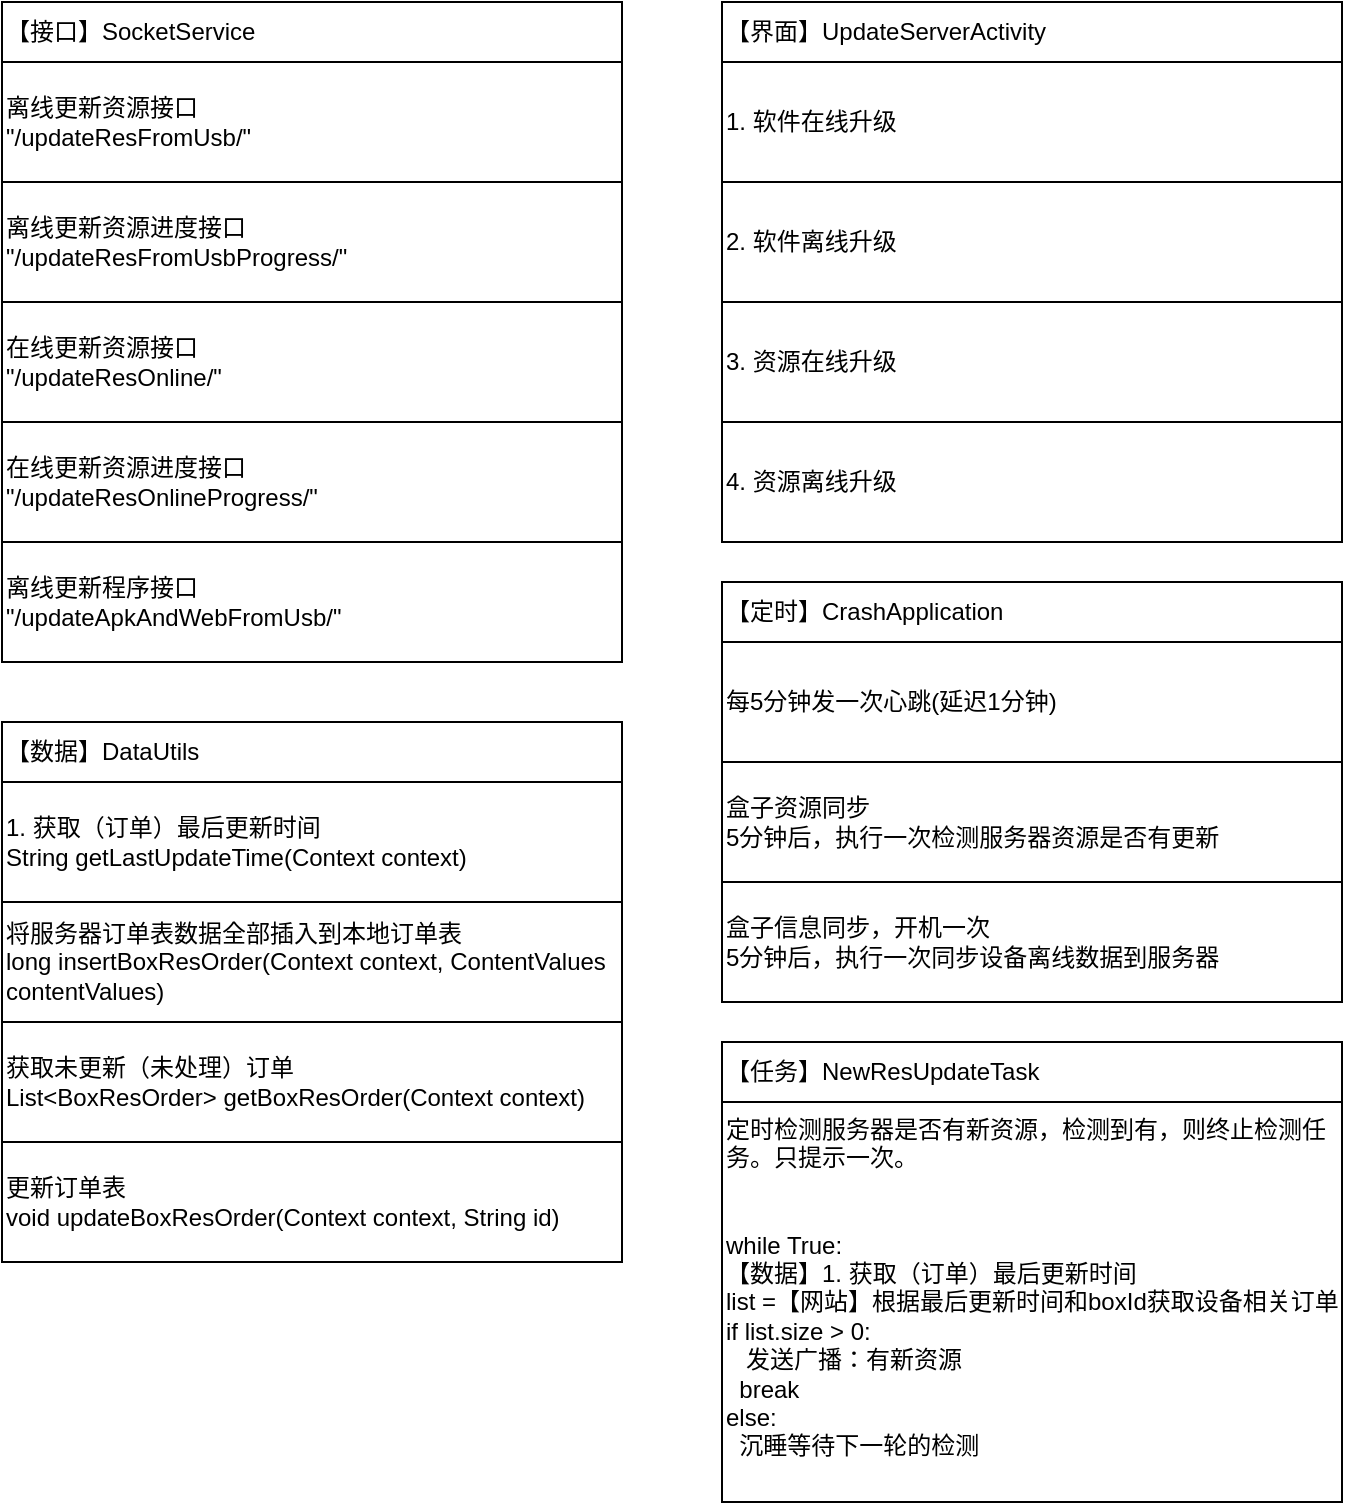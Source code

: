 <mxfile version="16.6.2" type="github">
  <diagram id="l3UoU12UBDZ79Bp-kKOp" name="Page-1">
    <mxGraphModel dx="1422" dy="762" grid="1" gridSize="10" guides="1" tooltips="1" connect="1" arrows="1" fold="1" page="1" pageScale="1" pageWidth="827" pageHeight="1169" math="0" shadow="0">
      <root>
        <mxCell id="0" />
        <mxCell id="1" parent="0" />
        <mxCell id="DFO-0ac6-ra-kcL9trr5-8" value="" style="group" vertex="1" connectable="0" parent="1">
          <mxGeometry x="20" y="10" width="310" height="330" as="geometry" />
        </mxCell>
        <mxCell id="DFO-0ac6-ra-kcL9trr5-2" value="【接口】SocketService" style="rounded=0;whiteSpace=wrap;html=1;align=left;" vertex="1" parent="DFO-0ac6-ra-kcL9trr5-8">
          <mxGeometry width="310" height="30" as="geometry" />
        </mxCell>
        <mxCell id="DFO-0ac6-ra-kcL9trr5-3" value="离线更新资源接口&lt;br&gt;&quot;/updateResFromUsb/&quot;" style="rounded=0;whiteSpace=wrap;html=1;align=left;" vertex="1" parent="DFO-0ac6-ra-kcL9trr5-8">
          <mxGeometry y="30" width="310" height="60" as="geometry" />
        </mxCell>
        <mxCell id="DFO-0ac6-ra-kcL9trr5-4" value="离线更新资源进度接口&lt;br&gt;&quot;/updateResFromUsbProgress/&quot;" style="rounded=0;whiteSpace=wrap;html=1;align=left;" vertex="1" parent="DFO-0ac6-ra-kcL9trr5-8">
          <mxGeometry y="90" width="310" height="60" as="geometry" />
        </mxCell>
        <mxCell id="DFO-0ac6-ra-kcL9trr5-5" value="在线更新资源接口&lt;br&gt;&quot;/updateResOnline/&quot;" style="rounded=0;whiteSpace=wrap;html=1;align=left;" vertex="1" parent="DFO-0ac6-ra-kcL9trr5-8">
          <mxGeometry y="150" width="310" height="60" as="geometry" />
        </mxCell>
        <mxCell id="DFO-0ac6-ra-kcL9trr5-6" value="在线更新资源进度接口&lt;br&gt;&quot;/updateResOnlineProgress/&quot;" style="rounded=0;whiteSpace=wrap;html=1;align=left;" vertex="1" parent="DFO-0ac6-ra-kcL9trr5-8">
          <mxGeometry y="210" width="310" height="60" as="geometry" />
        </mxCell>
        <mxCell id="DFO-0ac6-ra-kcL9trr5-7" value="离线更新程序接口&lt;br&gt;&quot;/updateApkAndWebFromUsb/&quot;" style="rounded=0;whiteSpace=wrap;html=1;align=left;" vertex="1" parent="DFO-0ac6-ra-kcL9trr5-8">
          <mxGeometry y="270" width="310" height="60" as="geometry" />
        </mxCell>
        <mxCell id="DFO-0ac6-ra-kcL9trr5-16" value="" style="group" vertex="1" connectable="0" parent="1">
          <mxGeometry x="20" y="370" width="310" height="270" as="geometry" />
        </mxCell>
        <mxCell id="DFO-0ac6-ra-kcL9trr5-9" value="【数据】DataUtils" style="rounded=0;whiteSpace=wrap;html=1;align=left;" vertex="1" parent="DFO-0ac6-ra-kcL9trr5-16">
          <mxGeometry width="310" height="30" as="geometry" />
        </mxCell>
        <mxCell id="DFO-0ac6-ra-kcL9trr5-10" value="1. 获取（订单）最后更新时间&lt;br&gt;String getLastUpdateTime(Context context)" style="rounded=0;whiteSpace=wrap;html=1;align=left;" vertex="1" parent="DFO-0ac6-ra-kcL9trr5-16">
          <mxGeometry y="30" width="310" height="60" as="geometry" />
        </mxCell>
        <mxCell id="DFO-0ac6-ra-kcL9trr5-11" value="将服务器订单表数据全部插入到本地订单表&lt;br&gt;long insertBoxResOrder(Context context, ContentValues contentValues)" style="rounded=0;whiteSpace=wrap;html=1;align=left;" vertex="1" parent="DFO-0ac6-ra-kcL9trr5-16">
          <mxGeometry y="90" width="310" height="60" as="geometry" />
        </mxCell>
        <mxCell id="DFO-0ac6-ra-kcL9trr5-12" value="获取未更新（未处理）订单&lt;br&gt;List&amp;lt;BoxResOrder&amp;gt; getBoxResOrder(Context context)" style="rounded=0;whiteSpace=wrap;html=1;align=left;" vertex="1" parent="DFO-0ac6-ra-kcL9trr5-16">
          <mxGeometry y="150" width="310" height="60" as="geometry" />
        </mxCell>
        <mxCell id="DFO-0ac6-ra-kcL9trr5-13" value="更新订单表&lt;br&gt;void updateBoxResOrder(Context context, String id)" style="rounded=0;whiteSpace=wrap;html=1;align=left;" vertex="1" parent="DFO-0ac6-ra-kcL9trr5-16">
          <mxGeometry y="210" width="310" height="60" as="geometry" />
        </mxCell>
        <mxCell id="DFO-0ac6-ra-kcL9trr5-20" value="" style="group" vertex="1" connectable="0" parent="1">
          <mxGeometry x="380" y="10" width="310" height="270" as="geometry" />
        </mxCell>
        <mxCell id="DFO-0ac6-ra-kcL9trr5-14" value="【界面】UpdateServerActivity" style="rounded=0;whiteSpace=wrap;html=1;align=left;" vertex="1" parent="DFO-0ac6-ra-kcL9trr5-20">
          <mxGeometry width="310" height="30" as="geometry" />
        </mxCell>
        <mxCell id="DFO-0ac6-ra-kcL9trr5-15" value="1. 软件在线升级" style="rounded=0;whiteSpace=wrap;html=1;align=left;" vertex="1" parent="DFO-0ac6-ra-kcL9trr5-20">
          <mxGeometry y="30" width="310" height="60" as="geometry" />
        </mxCell>
        <mxCell id="DFO-0ac6-ra-kcL9trr5-17" value="2. 软件离线升级" style="rounded=0;whiteSpace=wrap;html=1;align=left;" vertex="1" parent="DFO-0ac6-ra-kcL9trr5-20">
          <mxGeometry y="90" width="310" height="60" as="geometry" />
        </mxCell>
        <mxCell id="DFO-0ac6-ra-kcL9trr5-18" value="3. 资源在线升级" style="rounded=0;whiteSpace=wrap;html=1;align=left;" vertex="1" parent="DFO-0ac6-ra-kcL9trr5-20">
          <mxGeometry y="150" width="310" height="60" as="geometry" />
        </mxCell>
        <mxCell id="DFO-0ac6-ra-kcL9trr5-19" value="4. 资源离线升级" style="rounded=0;whiteSpace=wrap;html=1;align=left;" vertex="1" parent="DFO-0ac6-ra-kcL9trr5-20">
          <mxGeometry y="210" width="310" height="60" as="geometry" />
        </mxCell>
        <mxCell id="DFO-0ac6-ra-kcL9trr5-31" value="" style="group" vertex="1" connectable="0" parent="1">
          <mxGeometry x="380" y="300" width="310" height="210" as="geometry" />
        </mxCell>
        <mxCell id="DFO-0ac6-ra-kcL9trr5-21" value="【定时】CrashApplication&lt;span style=&quot;font-size: 0px ; font-family: monospace ; color: rgba(0 , 0 , 0 , 0)&quot;&gt;xGraphModel%3E%3Croot%3E%3CmxCell%20id%3D%220%22%2F%3E%3CmxCell%20id%3D%221%22%20parent%3D%220%22%2F%3E%3CmxCell%20id%3D%222%22%20value%3D%22%E3%80%90%E7%95%8C%E9%9D%A2%E3%80%91UpdateServerActivity%22%20style%3D%22rounded%3D0%3BwhiteSpace%3Dwrap%3Bhtml%3D1%3Balign%3Dleft%3B%22%20vertex%3D%221%22%20parent%3D%221%22%3E%3CmxGeometry%20x%3D%22380%22%20y%3D%2210%22%20width%3D%22310%22%20height%3D%2230%22%20as%3D%22geometry%22%2F%3E%3C%2FmxCell%3E%3C%2Froot%3E%3C%2FmxGraphModel%3E&lt;/span&gt;&lt;font color=&quot;rgba(0, 0, 0, 0)&quot; face=&quot;monospace&quot;&gt;&lt;span style=&quot;font-size: 0px&quot;&gt;CrashApplication&lt;/span&gt;&lt;/font&gt;" style="rounded=0;whiteSpace=wrap;html=1;align=left;" vertex="1" parent="DFO-0ac6-ra-kcL9trr5-31">
          <mxGeometry width="310" height="30" as="geometry" />
        </mxCell>
        <mxCell id="DFO-0ac6-ra-kcL9trr5-28" value="每5分钟发一次心跳(延迟1分钟)" style="rounded=0;whiteSpace=wrap;html=1;align=left;" vertex="1" parent="DFO-0ac6-ra-kcL9trr5-31">
          <mxGeometry y="30" width="310" height="60" as="geometry" />
        </mxCell>
        <mxCell id="DFO-0ac6-ra-kcL9trr5-29" value="盒子资源同步&lt;br&gt;5分钟后，执行一次检测服务器资源是否有更新" style="rounded=0;whiteSpace=wrap;html=1;align=left;" vertex="1" parent="DFO-0ac6-ra-kcL9trr5-31">
          <mxGeometry y="90" width="310" height="60" as="geometry" />
        </mxCell>
        <mxCell id="DFO-0ac6-ra-kcL9trr5-30" value="盒子信息同步，开机一次&lt;br&gt;5分钟后，执行一次同步设备离线数据到服务器" style="rounded=0;whiteSpace=wrap;html=1;align=left;" vertex="1" parent="DFO-0ac6-ra-kcL9trr5-31">
          <mxGeometry y="150" width="310" height="60" as="geometry" />
        </mxCell>
        <mxCell id="DFO-0ac6-ra-kcL9trr5-34" value="" style="group" vertex="1" connectable="0" parent="1">
          <mxGeometry x="380" y="530" width="310" height="230" as="geometry" />
        </mxCell>
        <mxCell id="DFO-0ac6-ra-kcL9trr5-32" value="【任务】NewResUpdateTask" style="rounded=0;whiteSpace=wrap;html=1;align=left;" vertex="1" parent="DFO-0ac6-ra-kcL9trr5-34">
          <mxGeometry width="310" height="30" as="geometry" />
        </mxCell>
        <mxCell id="DFO-0ac6-ra-kcL9trr5-33" value="定时检测服务器是否有新资源，检测到有，则终止检测任务。只提示一次。&lt;br&gt;&lt;br&gt;&lt;br&gt;while True:&lt;br&gt;【数据】1. 获取（订单）最后更新时间&lt;br&gt;list =【网站】根据最后更新时间和boxId获取设备相关订单&lt;br&gt;if list.size &amp;gt; 0:&lt;br&gt;&amp;nbsp; &amp;nbsp;发送广播：有新资源&lt;br&gt;&amp;nbsp; break&lt;br&gt;else:&lt;br&gt;&amp;nbsp; 沉睡等待下一轮的检测" style="rounded=0;whiteSpace=wrap;html=1;align=left;verticalAlign=top;" vertex="1" parent="DFO-0ac6-ra-kcL9trr5-34">
          <mxGeometry y="30" width="310" height="200" as="geometry" />
        </mxCell>
      </root>
    </mxGraphModel>
  </diagram>
</mxfile>
